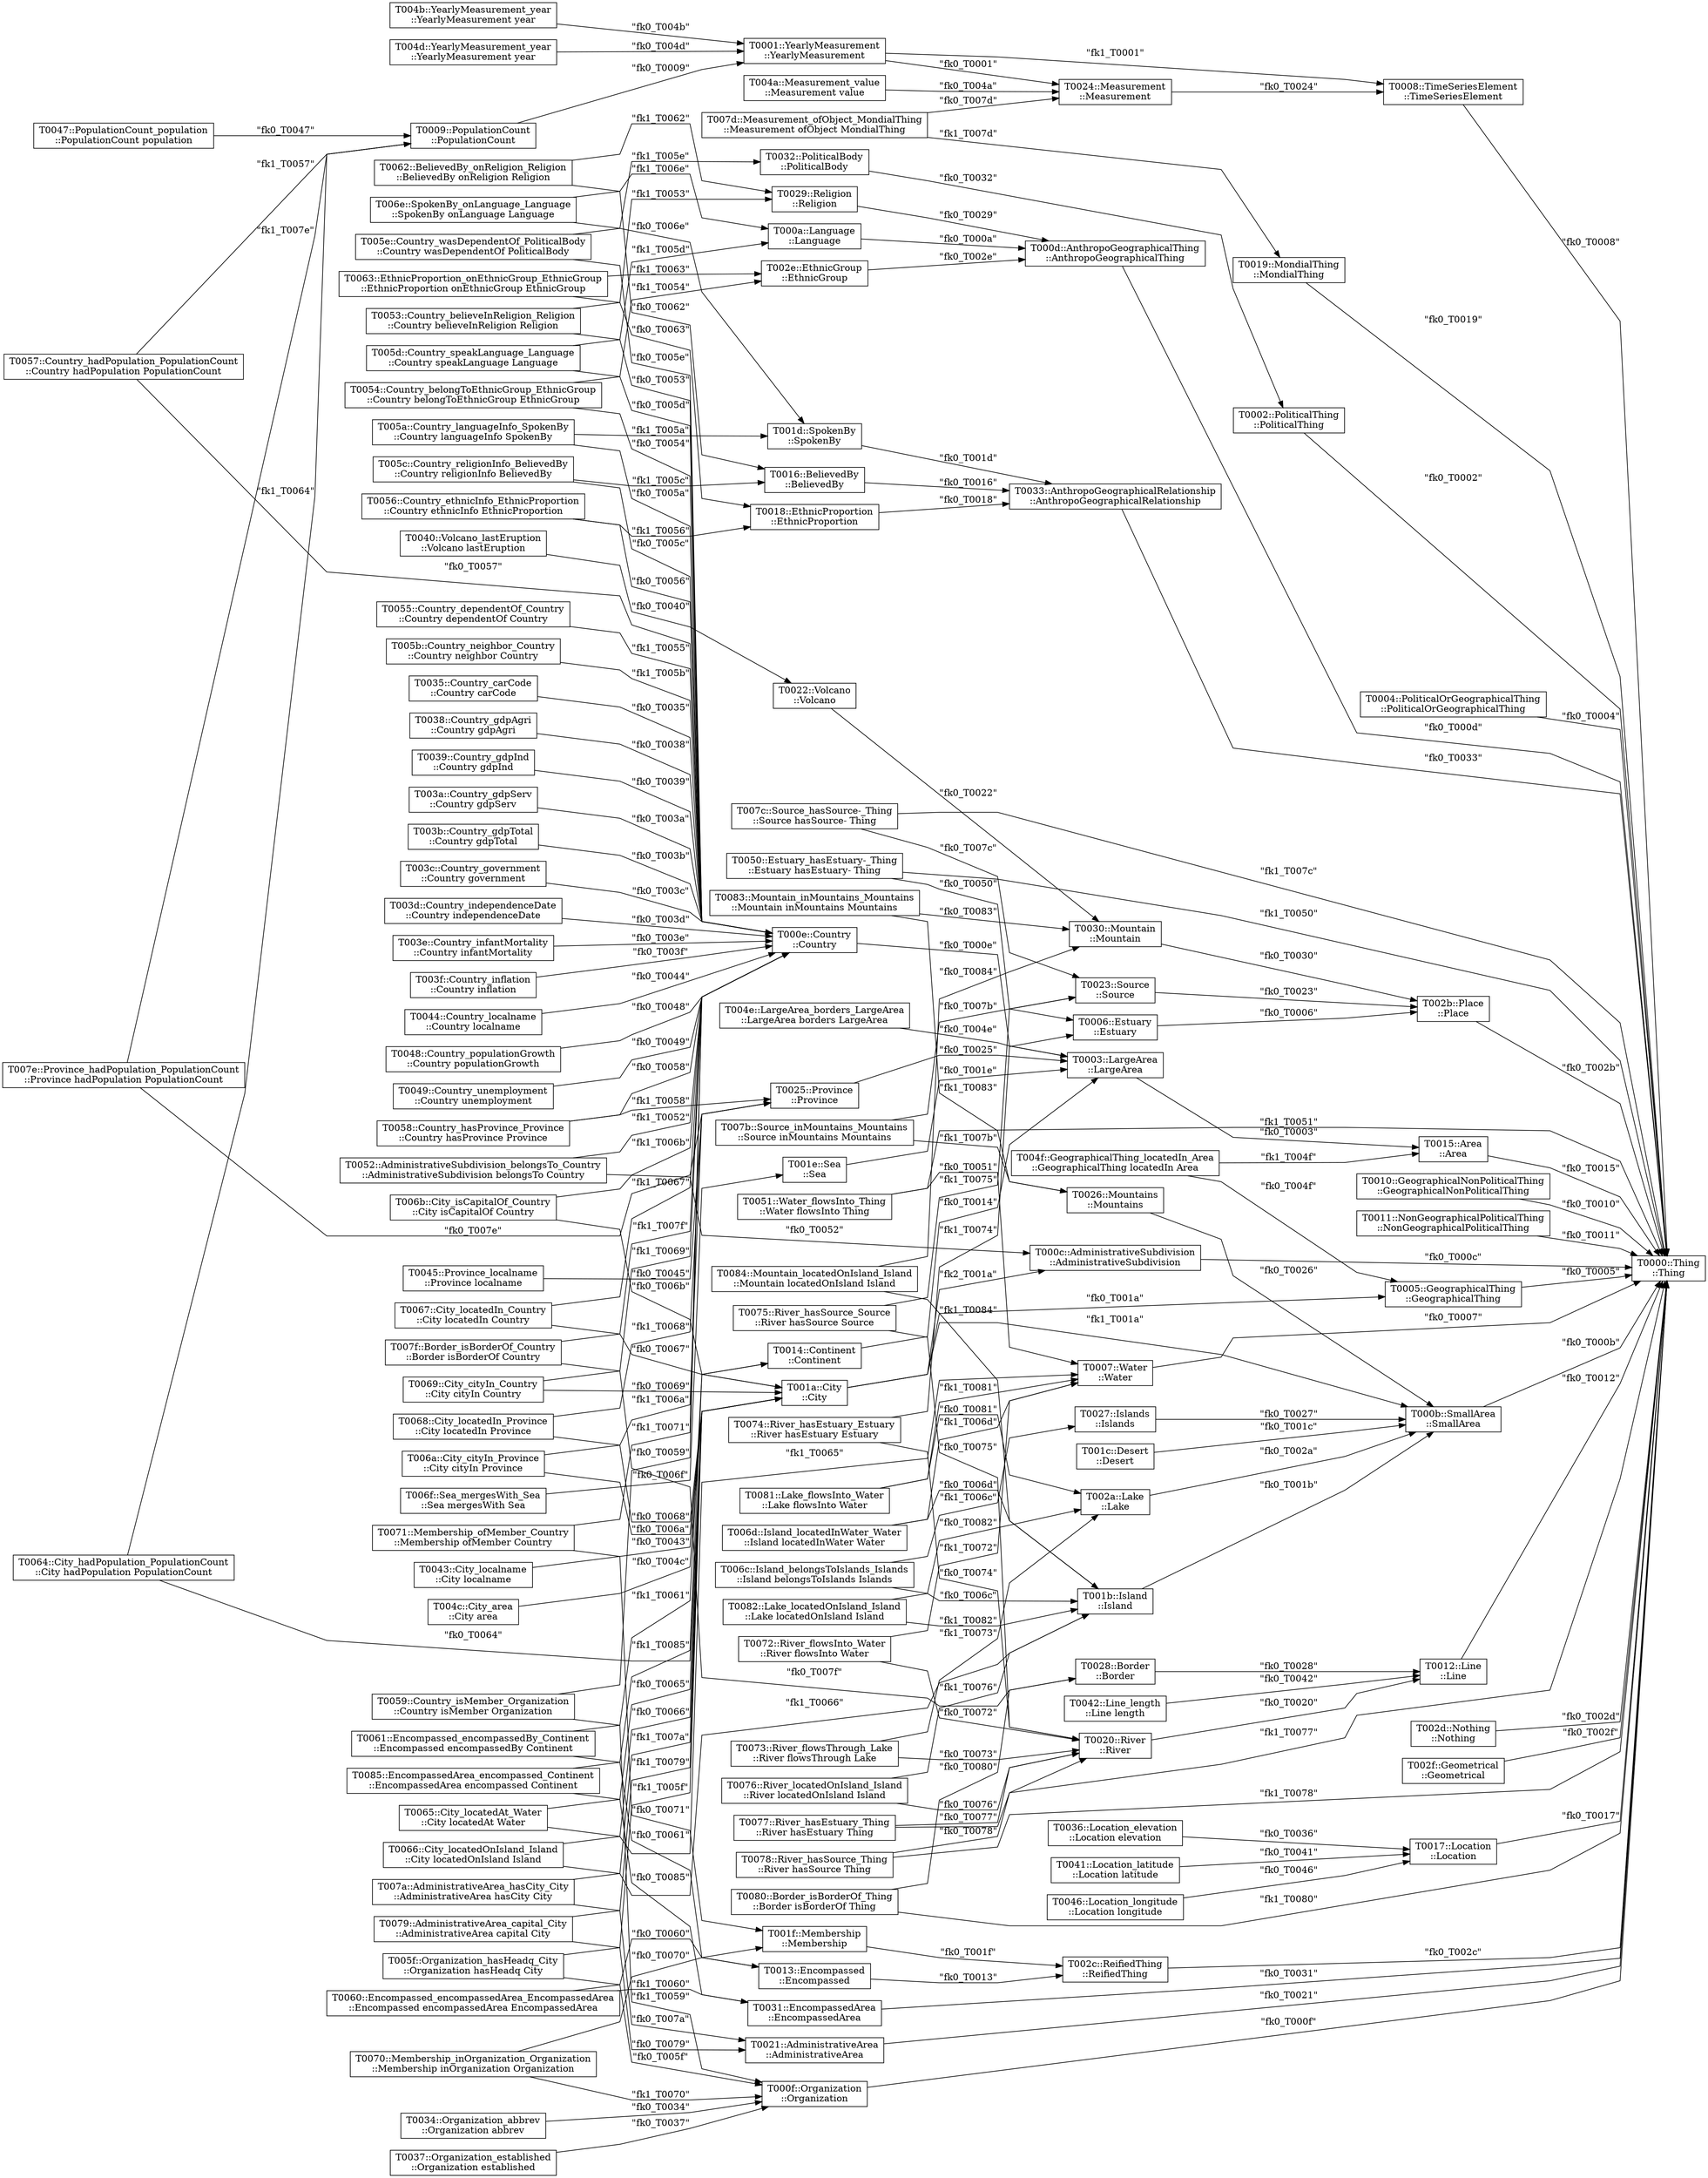 strict digraph G {
  splines=polyline;
  rankdir=LR;
  T0000 [ label="T0000::Thing
::Thing" shape="box" ];
  T0001 [ label="T0001::YearlyMeasurement
::YearlyMeasurement" shape="box" ];
  T0008 [ label="T0008::TimeSeriesElement
::TimeSeriesElement" shape="box" ];
  T0024 [ label="T0024::Measurement
::Measurement" shape="box" ];
  T0002 [ label="T0002::PoliticalThing
::PoliticalThing" shape="box" ];
  T0003 [ label="T0003::LargeArea
::LargeArea" shape="box" ];
  T0015 [ label="T0015::Area
::Area" shape="box" ];
  T0004 [ label="T0004::PoliticalOrGeographicalThing
::PoliticalOrGeographicalThing" shape="box" ];
  T0005 [ label="T0005::GeographicalThing
::GeographicalThing" shape="box" ];
  T0006 [ label="T0006::Estuary
::Estuary" shape="box" ];
  T002b [ label="T002b::Place
::Place" shape="box" ];
  T0007 [ label="T0007::Water
::Water" shape="box" ];
  T0009 [ label="T0009::PopulationCount
::PopulationCount" shape="box" ];
  T000a [ label="T000a::Language
::Language" shape="box" ];
  T000d [ label="T000d::AnthropoGeographicalThing
::AnthropoGeographicalThing" shape="box" ];
  T000b [ label="T000b::SmallArea
::SmallArea" shape="box" ];
  T000c [ label="T000c::AdministrativeSubdivision
::AdministrativeSubdivision" shape="box" ];
  T000e [ label="T000e::Country
::Country" shape="box" ];
  T000f [ label="T000f::Organization
::Organization" shape="box" ];
  T0010 [ label="T0010::GeographicalNonPoliticalThing
::GeographicalNonPoliticalThing" shape="box" ];
  T0011 [ label="T0011::NonGeographicalPoliticalThing
::NonGeographicalPoliticalThing" shape="box" ];
  T0012 [ label="T0012::Line
::Line" shape="box" ];
  T0013 [ label="T0013::Encompassed
::Encompassed" shape="box" ];
  T002c [ label="T002c::ReifiedThing
::ReifiedThing" shape="box" ];
  T0014 [ label="T0014::Continent
::Continent" shape="box" ];
  T0016 [ label="T0016::BelievedBy
::BelievedBy" shape="box" ];
  T0033 [ label="T0033::AnthropoGeographicalRelationship
::AnthropoGeographicalRelationship" shape="box" ];
  T0017 [ label="T0017::Location
::Location" shape="box" ];
  T0018 [ label="T0018::EthnicProportion
::EthnicProportion" shape="box" ];
  T0019 [ label="T0019::MondialThing
::MondialThing" shape="box" ];
  T001a [ label="T001a::City
::City" shape="box" ];
  T001b [ label="T001b::Island
::Island" shape="box" ];
  T001c [ label="T001c::Desert
::Desert" shape="box" ];
  T001d [ label="T001d::SpokenBy
::SpokenBy" shape="box" ];
  T001e [ label="T001e::Sea
::Sea" shape="box" ];
  T001f [ label="T001f::Membership
::Membership" shape="box" ];
  T0020 [ label="T0020::River
::River" shape="box" ];
  T0021 [ label="T0021::AdministrativeArea
::AdministrativeArea" shape="box" ];
  T0022 [ label="T0022::Volcano
::Volcano" shape="box" ];
  T0030 [ label="T0030::Mountain
::Mountain" shape="box" ];
  T0023 [ label="T0023::Source
::Source" shape="box" ];
  T0025 [ label="T0025::Province
::Province" shape="box" ];
  T0026 [ label="T0026::Mountains
::Mountains" shape="box" ];
  T0027 [ label="T0027::Islands
::Islands" shape="box" ];
  T0028 [ label="T0028::Border
::Border" shape="box" ];
  T0029 [ label="T0029::Religion
::Religion" shape="box" ];
  T002a [ label="T002a::Lake
::Lake" shape="box" ];
  T002d [ label="T002d::Nothing
::Nothing" shape="box" ];
  T002e [ label="T002e::EthnicGroup
::EthnicGroup" shape="box" ];
  T002f [ label="T002f::Geometrical
::Geometrical" shape="box" ];
  T0031 [ label="T0031::EncompassedArea
::EncompassedArea" shape="box" ];
  T0032 [ label="T0032::PoliticalBody
::PoliticalBody" shape="box" ];
  T0034 [ label="T0034::Organization_abbrev
::Organization abbrev" shape="box" ];
  T0035 [ label="T0035::Country_carCode
::Country carCode" shape="box" ];
  T0036 [ label="T0036::Location_elevation
::Location elevation" shape="box" ];
  T0037 [ label="T0037::Organization_established
::Organization established" shape="box" ];
  T0038 [ label="T0038::Country_gdpAgri
::Country gdpAgri" shape="box" ];
  T0039 [ label="T0039::Country_gdpInd
::Country gdpInd" shape="box" ];
  T003a [ label="T003a::Country_gdpServ
::Country gdpServ" shape="box" ];
  T003b [ label="T003b::Country_gdpTotal
::Country gdpTotal" shape="box" ];
  T003c [ label="T003c::Country_government
::Country government" shape="box" ];
  T003d [ label="T003d::Country_independenceDate
::Country independenceDate" shape="box" ];
  T003e [ label="T003e::Country_infantMortality
::Country infantMortality" shape="box" ];
  T003f [ label="T003f::Country_inflation
::Country inflation" shape="box" ];
  T0040 [ label="T0040::Volcano_lastEruption
::Volcano lastEruption" shape="box" ];
  T0041 [ label="T0041::Location_latitude
::Location latitude" shape="box" ];
  T0042 [ label="T0042::Line_length
::Line length" shape="box" ];
  T0043 [ label="T0043::City_localname
::City localname" shape="box" ];
  T0044 [ label="T0044::Country_localname
::Country localname" shape="box" ];
  T0045 [ label="T0045::Province_localname
::Province localname" shape="box" ];
  T0046 [ label="T0046::Location_longitude
::Location longitude" shape="box" ];
  T0047 [ label="T0047::PopulationCount_population
::PopulationCount population" shape="box" ];
  T0048 [ label="T0048::Country_populationGrowth
::Country populationGrowth" shape="box" ];
  T0049 [ label="T0049::Country_unemployment
::Country unemployment" shape="box" ];
  T004a [ label="T004a::Measurement_value
::Measurement value" shape="box" ];
  T004b [ label="T004b::YearlyMeasurement_year
::YearlyMeasurement year" shape="box" ];
  T004c [ label="T004c::City_area
::City area" shape="box" ];
  T004d [ label="T004d::YearlyMeasurement_year
::YearlyMeasurement year" shape="box" ];
  T004e [ label="T004e::LargeArea_borders_LargeArea
::LargeArea borders LargeArea" shape="box" ];
  T004f [ label="T004f::GeographicalThing_locatedIn_Area
::GeographicalThing locatedIn Area" shape="box" ];
  T0050 [ label="T0050::Estuary_hasEstuary-_Thing
::Estuary hasEstuary- Thing" shape="box" ];
  T0051 [ label="T0051::Water_flowsInto_Thing
::Water flowsInto Thing" shape="box" ];
  T0052 [ label="T0052::AdministrativeSubdivision_belongsTo_Country
::AdministrativeSubdivision belongsTo Country" shape="box" ];
  T0053 [ label="T0053::Country_believeInReligion_Religion
::Country believeInReligion Religion" shape="box" ];
  T0054 [ label="T0054::Country_belongToEthnicGroup_EthnicGroup
::Country belongToEthnicGroup EthnicGroup" shape="box" ];
  T0055 [ label="T0055::Country_dependentOf_Country
::Country dependentOf Country" shape="box" ];
  T0056 [ label="T0056::Country_ethnicInfo_EthnicProportion
::Country ethnicInfo EthnicProportion" shape="box" ];
  T0057 [ label="T0057::Country_hadPopulation_PopulationCount
::Country hadPopulation PopulationCount" shape="box" ];
  T0058 [ label="T0058::Country_hasProvince_Province
::Country hasProvince Province" shape="box" ];
  T0059 [ label="T0059::Country_isMember_Organization
::Country isMember Organization" shape="box" ];
  T005a [ label="T005a::Country_languageInfo_SpokenBy
::Country languageInfo SpokenBy" shape="box" ];
  T005b [ label="T005b::Country_neighbor_Country
::Country neighbor Country" shape="box" ];
  T005c [ label="T005c::Country_religionInfo_BelievedBy
::Country religionInfo BelievedBy" shape="box" ];
  T005d [ label="T005d::Country_speakLanguage_Language
::Country speakLanguage Language" shape="box" ];
  T005e [ label="T005e::Country_wasDependentOf_PoliticalBody
::Country wasDependentOf PoliticalBody" shape="box" ];
  T005f [ label="T005f::Organization_hasHeadq_City
::Organization hasHeadq City" shape="box" ];
  T0060 [ label="T0060::Encompassed_encompassedArea_EncompassedArea
::Encompassed encompassedArea EncompassedArea" shape="box" ];
  T0061 [ label="T0061::Encompassed_encompassedBy_Continent
::Encompassed encompassedBy Continent" shape="box" ];
  T0062 [ label="T0062::BelievedBy_onReligion_Religion
::BelievedBy onReligion Religion" shape="box" ];
  T0063 [ label="T0063::EthnicProportion_onEthnicGroup_EthnicGroup
::EthnicProportion onEthnicGroup EthnicGroup" shape="box" ];
  T0064 [ label="T0064::City_hadPopulation_PopulationCount
::City hadPopulation PopulationCount" shape="box" ];
  T0065 [ label="T0065::City_locatedAt_Water
::City locatedAt Water" shape="box" ];
  T0066 [ label="T0066::City_locatedOnIsland_Island
::City locatedOnIsland Island" shape="box" ];
  T0067 [ label="T0067::City_locatedIn_Country
::City locatedIn Country" shape="box" ];
  T0068 [ label="T0068::City_locatedIn_Province
::City locatedIn Province" shape="box" ];
  T0069 [ label="T0069::City_cityIn_Country
::City cityIn Country" shape="box" ];
  T006a [ label="T006a::City_cityIn_Province
::City cityIn Province" shape="box" ];
  T006b [ label="T006b::City_isCapitalOf_Country
::City isCapitalOf Country" shape="box" ];
  T006c [ label="T006c::Island_belongsToIslands_Islands
::Island belongsToIslands Islands" shape="box" ];
  T006d [ label="T006d::Island_locatedInWater_Water
::Island locatedInWater Water" shape="box" ];
  T006e [ label="T006e::SpokenBy_onLanguage_Language
::SpokenBy onLanguage Language" shape="box" ];
  T006f [ label="T006f::Sea_mergesWith_Sea
::Sea mergesWith Sea" shape="box" ];
  T0070 [ label="T0070::Membership_inOrganization_Organization
::Membership inOrganization Organization" shape="box" ];
  T0071 [ label="T0071::Membership_ofMember_Country
::Membership ofMember Country" shape="box" ];
  T0072 [ label="T0072::River_flowsInto_Water
::River flowsInto Water" shape="box" ];
  T0073 [ label="T0073::River_flowsThrough_Lake
::River flowsThrough Lake" shape="box" ];
  T0074 [ label="T0074::River_hasEstuary_Estuary
::River hasEstuary Estuary" shape="box" ];
  T0075 [ label="T0075::River_hasSource_Source
::River hasSource Source" shape="box" ];
  T0076 [ label="T0076::River_locatedOnIsland_Island
::River locatedOnIsland Island" shape="box" ];
  T0077 [ label="T0077::River_hasEstuary_Thing
::River hasEstuary Thing" shape="box" ];
  T0078 [ label="T0078::River_hasSource_Thing
::River hasSource Thing" shape="box" ];
  T0079 [ label="T0079::AdministrativeArea_capital_City
::AdministrativeArea capital City" shape="box" ];
  T007a [ label="T007a::AdministrativeArea_hasCity_City
::AdministrativeArea hasCity City" shape="box" ];
  T007b [ label="T007b::Source_inMountains_Mountains
::Source inMountains Mountains" shape="box" ];
  T007c [ label="T007c::Source_hasSource-_Thing
::Source hasSource- Thing" shape="box" ];
  T007d [ label="T007d::Measurement_ofObject_MondialThing
::Measurement ofObject MondialThing" shape="box" ];
  T007e [ label="T007e::Province_hadPopulation_PopulationCount
::Province hadPopulation PopulationCount" shape="box" ];
  T007f [ label="T007f::Border_isBorderOf_Country
::Border isBorderOf Country" shape="box" ];
  T0080 [ label="T0080::Border_isBorderOf_Thing
::Border isBorderOf Thing" shape="box" ];
  T0081 [ label="T0081::Lake_flowsInto_Water
::Lake flowsInto Water" shape="box" ];
  T0082 [ label="T0082::Lake_locatedOnIsland_Island
::Lake locatedOnIsland Island" shape="box" ];
  T0083 [ label="T0083::Mountain_inMountains_Mountains
::Mountain inMountains Mountains" shape="box" ];
  T0084 [ label="T0084::Mountain_locatedOnIsland_Island
::Mountain locatedOnIsland Island" shape="box" ];
  T0085 [ label="T0085::EncompassedArea_encompassed_Continent
::EncompassedArea encompassed Continent" shape="box" ];
  T0001 -> T0008 [ label="\"fk1_T0001\"" ];
  T0001 -> T0024 [ label="\"fk0_T0001\"" ];
  T0002 -> T0000 [ label="\"fk0_T0002\"" ];
  T0003 -> T0015 [ label="\"fk0_T0003\"" ];
  T0004 -> T0000 [ label="\"fk0_T0004\"" ];
  T0005 -> T0000 [ label="\"fk0_T0005\"" ];
  T0006 -> T002b [ label="\"fk0_T0006\"" ];
  T0007 -> T0000 [ label="\"fk0_T0007\"" ];
  T0008 -> T0000 [ label="\"fk0_T0008\"" ];
  T0009 -> T0001 [ label="\"fk0_T0009\"" ];
  T000a -> T000d [ label="\"fk0_T000a\"" ];
  T000b -> T0000 [ label="\"fk0_T000b\"" ];
  T000c -> T0000 [ label="\"fk0_T000c\"" ];
  T000d -> T0000 [ label="\"fk0_T000d\"" ];
  T000e -> T0003 [ label="\"fk0_T000e\"" ];
  T000f -> T0000 [ label="\"fk0_T000f\"" ];
  T0010 -> T0000 [ label="\"fk0_T0010\"" ];
  T0011 -> T0000 [ label="\"fk0_T0011\"" ];
  T0012 -> T0000 [ label="\"fk0_T0012\"" ];
  T0013 -> T002c [ label="\"fk0_T0013\"" ];
  T0014 -> T0003 [ label="\"fk0_T0014\"" ];
  T0015 -> T0000 [ label="\"fk0_T0015\"" ];
  T0016 -> T0033 [ label="\"fk0_T0016\"" ];
  T0017 -> T0000 [ label="\"fk0_T0017\"" ];
  T0018 -> T0033 [ label="\"fk0_T0018\"" ];
  T0019 -> T0000 [ label="\"fk0_T0019\"" ];
  T001a -> T0005 [ label="\"fk0_T001a\"" ];
  T001a -> T000b [ label="\"fk1_T001a\"" ];
  T001a -> T000c [ label="\"fk2_T001a\"" ];
  T001b -> T000b [ label="\"fk0_T001b\"" ];
  T001c -> T000b [ label="\"fk0_T001c\"" ];
  T001d -> T0033 [ label="\"fk0_T001d\"" ];
  T001e -> T0003 [ label="\"fk0_T001e\"" ];
  T001f -> T002c [ label="\"fk0_T001f\"" ];
  T0020 -> T0012 [ label="\"fk0_T0020\"" ];
  T0021 -> T0000 [ label="\"fk0_T0021\"" ];
  T0022 -> T0030 [ label="\"fk0_T0022\"" ];
  T0023 -> T002b [ label="\"fk0_T0023\"" ];
  T0024 -> T0008 [ label="\"fk0_T0024\"" ];
  T0025 -> T0003 [ label="\"fk0_T0025\"" ];
  T0026 -> T000b [ label="\"fk0_T0026\"" ];
  T0027 -> T000b [ label="\"fk0_T0027\"" ];
  T0028 -> T0012 [ label="\"fk0_T0028\"" ];
  T0029 -> T000d [ label="\"fk0_T0029\"" ];
  T002a -> T000b [ label="\"fk0_T002a\"" ];
  T002b -> T0000 [ label="\"fk0_T002b\"" ];
  T002c -> T0000 [ label="\"fk0_T002c\"" ];
  T002d -> T0000 [ label="\"fk0_T002d\"" ];
  T002e -> T000d [ label="\"fk0_T002e\"" ];
  T002f -> T0000 [ label="\"fk0_T002f\"" ];
  T0030 -> T002b [ label="\"fk0_T0030\"" ];
  T0031 -> T0000 [ label="\"fk0_T0031\"" ];
  T0032 -> T0002 [ label="\"fk0_T0032\"" ];
  T0033 -> T0000 [ label="\"fk0_T0033\"" ];
  T0034 -> T000f [ label="\"fk0_T0034\"" ];
  T0035 -> T000e [ label="\"fk0_T0035\"" ];
  T0036 -> T0017 [ label="\"fk0_T0036\"" ];
  T0037 -> T000f [ label="\"fk0_T0037\"" ];
  T0038 -> T000e [ label="\"fk0_T0038\"" ];
  T0039 -> T000e [ label="\"fk0_T0039\"" ];
  T003a -> T000e [ label="\"fk0_T003a\"" ];
  T003b -> T000e [ label="\"fk0_T003b\"" ];
  T003c -> T000e [ label="\"fk0_T003c\"" ];
  T003d -> T000e [ label="\"fk0_T003d\"" ];
  T003e -> T000e [ label="\"fk0_T003e\"" ];
  T003f -> T000e [ label="\"fk0_T003f\"" ];
  T0040 -> T0022 [ label="\"fk0_T0040\"" ];
  T0041 -> T0017 [ label="\"fk0_T0041\"" ];
  T0042 -> T0012 [ label="\"fk0_T0042\"" ];
  T0043 -> T001a [ label="\"fk0_T0043\"" ];
  T0044 -> T000e [ label="\"fk0_T0044\"" ];
  T0045 -> T0025 [ label="\"fk0_T0045\"" ];
  T0046 -> T0017 [ label="\"fk0_T0046\"" ];
  T0047 -> T0009 [ label="\"fk0_T0047\"" ];
  T0048 -> T000e [ label="\"fk0_T0048\"" ];
  T0049 -> T000e [ label="\"fk0_T0049\"" ];
  T004a -> T0024 [ label="\"fk0_T004a\"" ];
  T004b -> T0001 [ label="\"fk0_T004b\"" ];
  T004c -> T001a [ label="\"fk0_T004c\"" ];
  T004d -> T0001 [ label="\"fk0_T004d\"" ];
  T004e -> T0003 [ label="\"fk0_T004e\"" ];
  T004f -> T0005 [ label="\"fk0_T004f\"" ];
  T004f -> T0015 [ label="\"fk1_T004f\"" ];
  T0050 -> T0006 [ label="\"fk0_T0050\"" ];
  T0050 -> T0000 [ label="\"fk1_T0050\"" ];
  T0051 -> T0000 [ label="\"fk1_T0051\"" ];
  T0051 -> T0007 [ label="\"fk0_T0051\"" ];
  T0052 -> T000c [ label="\"fk0_T0052\"" ];
  T0052 -> T000e [ label="\"fk1_T0052\"" ];
  T0053 -> T000e [ label="\"fk0_T0053\"" ];
  T0053 -> T0029 [ label="\"fk1_T0053\"" ];
  T0054 -> T002e [ label="\"fk1_T0054\"" ];
  T0054 -> T000e [ label="\"fk0_T0054\"" ];
  T0055 -> T000e [ label="\"fk1_T0055\"" ];
  T0056 -> T000e [ label="\"fk0_T0056\"" ];
  T0056 -> T0018 [ label="\"fk1_T0056\"" ];
  T0057 -> T0009 [ label="\"fk1_T0057\"" ];
  T0057 -> T000e [ label="\"fk0_T0057\"" ];
  T0058 -> T000e [ label="\"fk0_T0058\"" ];
  T0058 -> T0025 [ label="\"fk1_T0058\"" ];
  T0059 -> T000f [ label="\"fk1_T0059\"" ];
  T0059 -> T000e [ label="\"fk0_T0059\"" ];
  T005a -> T000e [ label="\"fk0_T005a\"" ];
  T005a -> T001d [ label="\"fk1_T005a\"" ];
  T005b -> T000e [ label="\"fk1_T005b\"" ];
  T005c -> T000e [ label="\"fk0_T005c\"" ];
  T005c -> T0016 [ label="\"fk1_T005c\"" ];
  T005d -> T000a [ label="\"fk1_T005d\"" ];
  T005d -> T000e [ label="\"fk0_T005d\"" ];
  T005e -> T000e [ label="\"fk0_T005e\"" ];
  T005e -> T0032 [ label="\"fk1_T005e\"" ];
  T005f -> T001a [ label="\"fk1_T005f\"" ];
  T005f -> T000f [ label="\"fk0_T005f\"" ];
  T0060 -> T0013 [ label="\"fk0_T0060\"" ];
  T0060 -> T0031 [ label="\"fk1_T0060\"" ];
  T0061 -> T0013 [ label="\"fk0_T0061\"" ];
  T0061 -> T0014 [ label="\"fk1_T0061\"" ];
  T0062 -> T0016 [ label="\"fk0_T0062\"" ];
  T0062 -> T0029 [ label="\"fk1_T0062\"" ];
  T0063 -> T002e [ label="\"fk1_T0063\"" ];
  T0063 -> T0018 [ label="\"fk0_T0063\"" ];
  T0064 -> T001a [ label="\"fk0_T0064\"" ];
  T0064 -> T0009 [ label="\"fk1_T0064\"" ];
  T0065 -> T0007 [ label="\"fk1_T0065\"" ];
  T0065 -> T001a [ label="\"fk0_T0065\"" ];
  T0066 -> T001b [ label="\"fk1_T0066\"" ];
  T0066 -> T001a [ label="\"fk0_T0066\"" ];
  T0067 -> T001a [ label="\"fk0_T0067\"" ];
  T0067 -> T000e [ label="\"fk1_T0067\"" ];
  T0068 -> T0025 [ label="\"fk1_T0068\"" ];
  T0068 -> T001a [ label="\"fk0_T0068\"" ];
  T0069 -> T000e [ label="\"fk1_T0069\"" ];
  T0069 -> T001a [ label="\"fk0_T0069\"" ];
  T006a -> T001a [ label="\"fk0_T006a\"" ];
  T006a -> T0025 [ label="\"fk1_T006a\"" ];
  T006b -> T000e [ label="\"fk1_T006b\"" ];
  T006b -> T001a [ label="\"fk0_T006b\"" ];
  T006c -> T001b [ label="\"fk0_T006c\"" ];
  T006c -> T0027 [ label="\"fk1_T006c\"" ];
  T006d -> T001b [ label="\"fk0_T006d\"" ];
  T006d -> T0007 [ label="\"fk1_T006d\"" ];
  T006e -> T001d [ label="\"fk0_T006e\"" ];
  T006e -> T000a [ label="\"fk1_T006e\"" ];
  T006f -> T001e [ label="\"fk0_T006f\"" ];
  T0070 -> T001f [ label="\"fk0_T0070\"" ];
  T0070 -> T000f [ label="\"fk1_T0070\"" ];
  T0071 -> T000e [ label="\"fk1_T0071\"" ];
  T0071 -> T001f [ label="\"fk0_T0071\"" ];
  T0072 -> T0020 [ label="\"fk0_T0072\"" ];
  T0072 -> T0007 [ label="\"fk1_T0072\"" ];
  T0073 -> T0020 [ label="\"fk0_T0073\"" ];
  T0073 -> T002a [ label="\"fk1_T0073\"" ];
  T0074 -> T0020 [ label="\"fk0_T0074\"" ];
  T0074 -> T0006 [ label="\"fk1_T0074\"" ];
  T0075 -> T0023 [ label="\"fk1_T0075\"" ];
  T0075 -> T0020 [ label="\"fk0_T0075\"" ];
  T0076 -> T0020 [ label="\"fk0_T0076\"" ];
  T0076 -> T001b [ label="\"fk1_T0076\"" ];
  T0077 -> T0020 [ label="\"fk0_T0077\"" ];
  T0077 -> T0000 [ label="\"fk1_T0077\"" ];
  T0078 -> T0000 [ label="\"fk1_T0078\"" ];
  T0078 -> T0020 [ label="\"fk0_T0078\"" ];
  T0079 -> T001a [ label="\"fk1_T0079\"" ];
  T0079 -> T0021 [ label="\"fk0_T0079\"" ];
  T007a -> T001a [ label="\"fk1_T007a\"" ];
  T007a -> T0021 [ label="\"fk0_T007a\"" ];
  T007b -> T0023 [ label="\"fk0_T007b\"" ];
  T007b -> T0026 [ label="\"fk1_T007b\"" ];
  T007c -> T0000 [ label="\"fk1_T007c\"" ];
  T007c -> T0023 [ label="\"fk0_T007c\"" ];
  T007d -> T0024 [ label="\"fk0_T007d\"" ];
  T007d -> T0019 [ label="\"fk1_T007d\"" ];
  T007e -> T0025 [ label="\"fk0_T007e\"" ];
  T007e -> T0009 [ label="\"fk1_T007e\"" ];
  T007f -> T000e [ label="\"fk1_T007f\"" ];
  T007f -> T0028 [ label="\"fk0_T007f\"" ];
  T0080 -> T0000 [ label="\"fk1_T0080\"" ];
  T0080 -> T0028 [ label="\"fk0_T0080\"" ];
  T0081 -> T002a [ label="\"fk0_T0081\"" ];
  T0081 -> T0007 [ label="\"fk1_T0081\"" ];
  T0082 -> T002a [ label="\"fk0_T0082\"" ];
  T0082 -> T001b [ label="\"fk1_T0082\"" ];
  T0083 -> T0026 [ label="\"fk1_T0083\"" ];
  T0083 -> T0030 [ label="\"fk0_T0083\"" ];
  T0084 -> T001b [ label="\"fk1_T0084\"" ];
  T0084 -> T0030 [ label="\"fk0_T0084\"" ];
  T0085 -> T0014 [ label="\"fk1_T0085\"" ];
  T0085 -> T0031 [ label="\"fk0_T0085\"" ];
}
